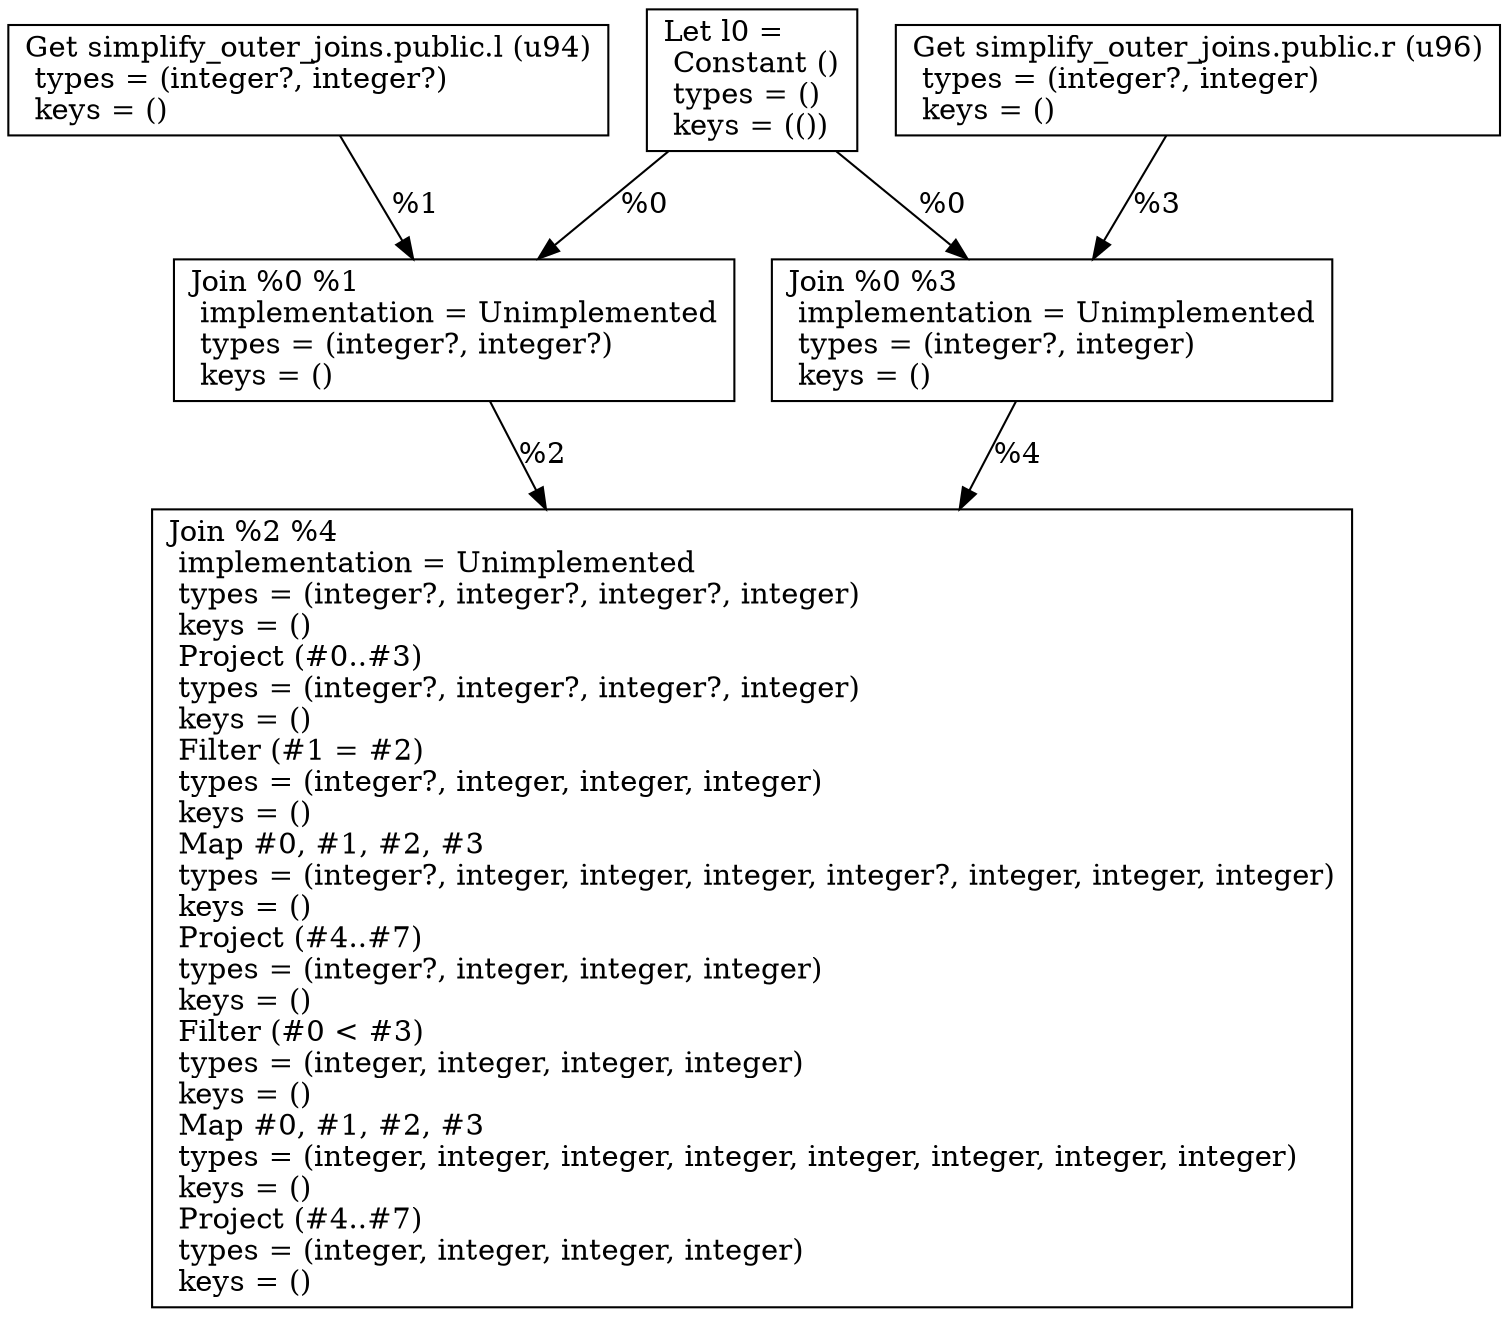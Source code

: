 digraph G {
    node0 [shape = record, label="Let l0 =\l Constant ()\l  types = ()\l  keys = (())\l"]
    node1 [shape = record, label=" Get simplify_outer_joins.public.l (u94)\l  types = (integer?, integer?)\l  keys = ()\l"]
    node2 [shape = record, label=" Join %0 %1\l  implementation = Unimplemented\l  types = (integer?, integer?)\l  keys = ()\l"]
    node3 [shape = record, label=" Get simplify_outer_joins.public.r (u96)\l  types = (integer?, integer)\l  keys = ()\l"]
    node4 [shape = record, label=" Join %0 %3\l  implementation = Unimplemented\l  types = (integer?, integer)\l  keys = ()\l"]
    node5 [shape = record, label=" Join %2 %4\l  implementation = Unimplemented\l  types = (integer?, integer?, integer?, integer)\l  keys = ()\l Project (#0..#3)\l  types = (integer?, integer?, integer?, integer)\l  keys = ()\l Filter (#1 = #2)\l  types = (integer?, integer, integer, integer)\l  keys = ()\l Map #0, #1, #2, #3\l  types = (integer?, integer, integer, integer, integer?, integer, integer, integer)\l  keys = ()\l Project (#4..#7)\l  types = (integer?, integer, integer, integer)\l  keys = ()\l Filter (#0 \< #3)\l  types = (integer, integer, integer, integer)\l  keys = ()\l Map #0, #1, #2, #3\l  types = (integer, integer, integer, integer, integer, integer, integer, integer)\l  keys = ()\l Project (#4..#7)\l  types = (integer, integer, integer, integer)\l  keys = ()\l"]
    node1 -> node2 [label = "%1\l"]
    node3 -> node4 [label = "%3\l"]
    node0 -> node2 [label = "%0\l"]
    node0 -> node4 [label = "%0\l"]
    node2 -> node5 [label = "%2\l"]
    node4 -> node5 [label = "%4\l"]
}
